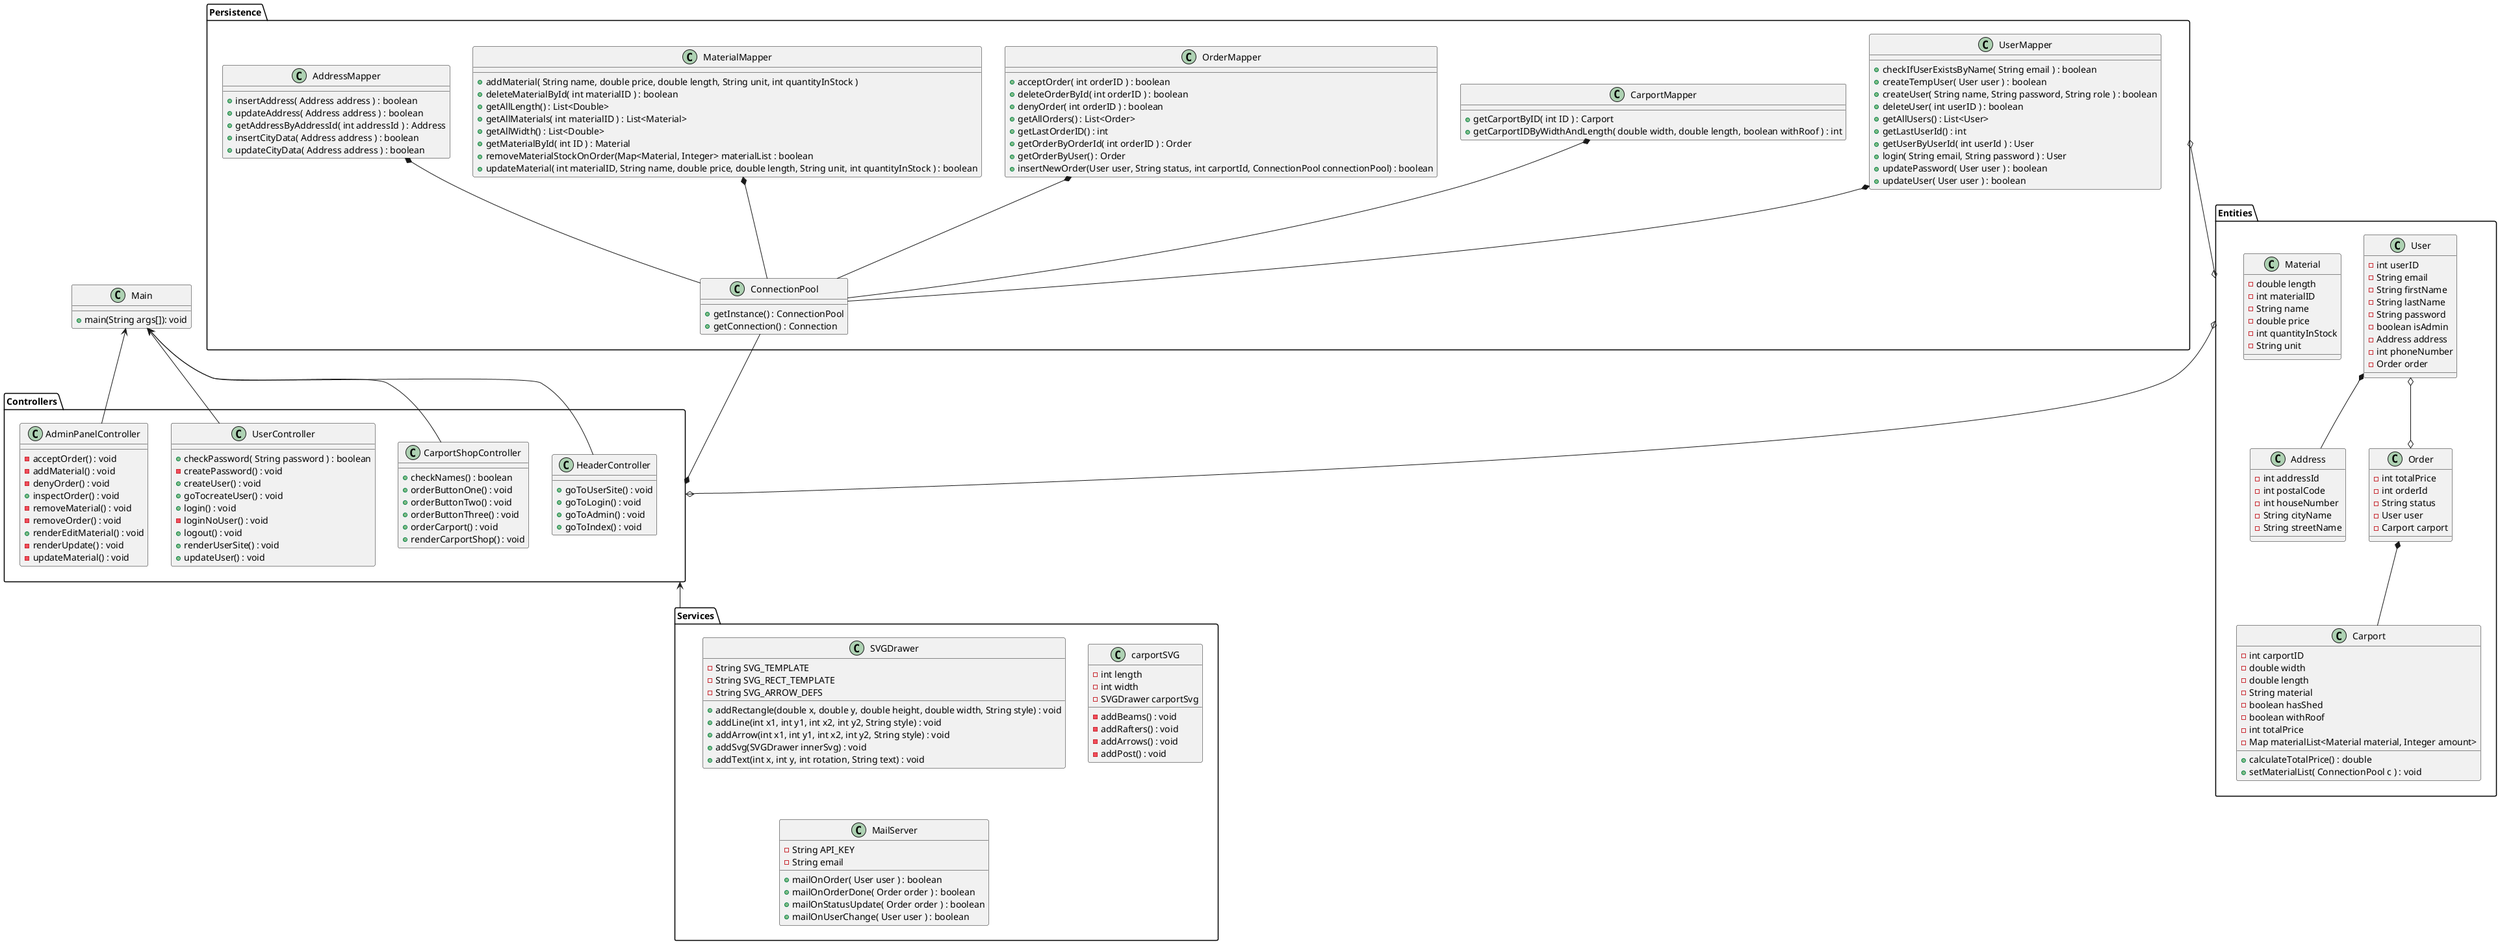 @startuml
'https://plantuml.com/class-diagram

'entities
Entities.User *-- Entities.Address
Entities.Order *-- Entities.Carport
Entities.User o--o Entities.Order


'persistence
Persistence.UserMapper *-- Persistence.ConnectionPool
Persistence.CarportMapper *-- Persistence.ConnectionPool
Persistence.OrderMapper *-- Persistence.ConnectionPool
Persistence.MaterialMapper *-- Persistence.ConnectionPool
Persistence.AddressMapper *-- Persistence.ConnectionPool
Controllers *-- Persistence.ConnectionPool

Entities o--o Controllers
Persistence o--o Entities

'Main connections
Main <-- Controllers.HeaderController
Main <-- Controllers.CarportShopController
Main <-- Controllers.UserController
Main <-- Controllers.AdminPanelController


'Services
Controllers <-- Services

class Main {
+main(String args[]): void
}

package Entities {
class Carport {
-int carportID
-double width
-double length
-String material
-boolean hasShed
-boolean withRoof
-int totalPrice
-Map materialList<Material material, Integer amount>
+calculateTotalPrice() : double
+setMaterialList( ConnectionPool c ) : void
}

class Material {
-double length
-int materialID
-String name
-double price
-int quantityInStock
-String unit
}

class User {
-int userID
-String email
-String firstName
-String lastName
-String password
-boolean isAdmin
-Address address
-int phoneNumber
-Order order
}

class Address {
-int addressId
-int postalCode
-int houseNumber
-String cityName
-String streetName
}

class Order {
-int totalPrice
-int orderId
-String status
-User user
-Carport carport
}
}

package Persistence {
class ConnectionPool {
+getInstance() : ConnectionPool
+getConnection() : Connection
}

class CarportMapper {
+getCarportByID( int ID ) : Carport
+getCarportIDByWidthAndLength( double width, double length, boolean withRoof ) : int
}

class UserMapper {
+checkIfUserExistsByName( String email ) : boolean
+createTempUser( User user ) : boolean
+createUser( String name, String password, String role ) : boolean
+deleteUser( int userID ) : boolean
+getAllUsers() : List<User>
+getLastUserId() : int
+getUserByUserId( int userId ) : User
+login( String email, String password ) : User
+updatePassword( User user ) : boolean
+updateUser( User user ) : boolean
}

class OrderMapper {
+acceptOrder( int orderID ) : boolean
+deleteOrderById( int orderID ) : boolean
+denyOrder( int orderID ) : boolean
+getAllOrders() : List<Order>
+getLastOrderID() : int
+getOrderByOrderId( int orderID ) : Order
+getOrderByUser() : Order
+insertNewOrder(User user, String status, int carportId, ConnectionPool connectionPool) : boolean
}

class MaterialMapper {
+addMaterial( String name, double price, double length, String unit, int quantityInStock )
+deleteMaterialById( int materialID ) : boolean
+getAllLength() : List<Double>
+getAllMaterials( int materialID ) : List<Material>
+getAllWidth() : List<Double>
+getMaterialById( int ID ) : Material
+removeMaterialStockOnOrder(Map<Material, Integer> materialList : boolean
+updateMaterial( int materialID, String name, double price, double length, String unit, int quantityInStock ) : boolean
}

class AddressMapper {
+insertAddress( Address address ) : boolean
+updateAddress( Address address ) : boolean
+getAddressByAddressId( int addressId ) : Address
+insertCityData( Address address ) : boolean
+updateCityData( Address address ) : boolean
}
}

package Controllers {
class UserController {
+checkPassword( String password ) : boolean
-createPassword() : void
+createUser() : void
+goTocreateUser() : void
+login() : void
-loginNoUser() : void
+logout() : void
+renderUserSite() : void
+updateUser() : void
}

class CarportShopController {
+checkNames() : boolean
+orderButtonOne() : void
+orderButtonTwo() : void
+orderButtonThree() : void
+orderCarport() : void
+renderCarportShop() : void
}

class HeaderController {
+goToUserSite() : void
+goToLogin() : void
+goToAdmin() : void
+goToIndex() : void
}

class AdminPanelController {
-acceptOrder() : void
-addMaterial() : void
-denyOrder() : void
+inspectOrder() : void
-removeMaterial() : void
-removeOrder() : void
+renderEditMaterial() : void
-renderUpdate() : void
-updateMaterial() : void
}
}

package Services {
class SVGDrawer {
-String SVG_TEMPLATE
-String SVG_RECT_TEMPLATE
-String SVG_ARROW_DEFS
+addRectangle(double x, double y, double height, double width, String style) : void
+addLine(int x1, int y1, int x2, int y2, String style) : void
+addArrow(int x1, int y1, int x2, int y2, String style) : void
+addSvg(SVGDrawer innerSvg) : void
+addText(int x, int y, int rotation, String text) : void
}

class carportSVG {
-int length
-int width
-SVGDrawer carportSvg
-addBeams() : void
-addRafters() : void
-addArrows() : void
-addPost() : void
}

class MailServer {
-String API_KEY
-String email
+mailOnOrder( User user ) : boolean
+mailOnOrderDone( Order order ) : boolean
+mailOnStatusUpdate( Order order ) : boolean
+mailOnUserChange( User user ) : boolean
}
}



@enduml